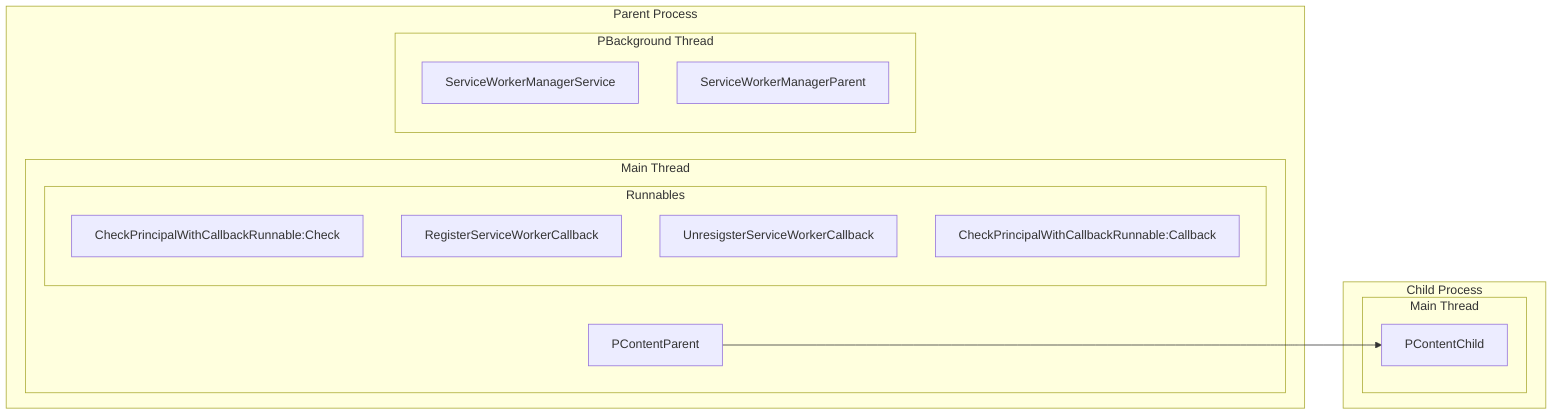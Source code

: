 graph LR
  classDef thread fill:#ffe
  subgraph Parent Process
    subgraph Main Thread
      PContentParent
      subgraph Runnables
        CheckPrincipalWithCallbackRunnable:Check
      end
    end
    subgraph PBackground Thread
      ServiceWorkerManagerService
      ServiceWorkerManagerParent
      subgraph Runnables
        RegisterServiceWorkerCallback
        UnresigsterServiceWorkerCallback
        CheckPrincipalWithCallbackRunnable:Callback
      end
    end
  end
  subgraph Child Process
    subgraph Main Thread
      PContentChild
    end
  end
  PContentParent --> PContentChild
  %% ServiceWorkerManagerService --- ServiceWorkerManagerParent
